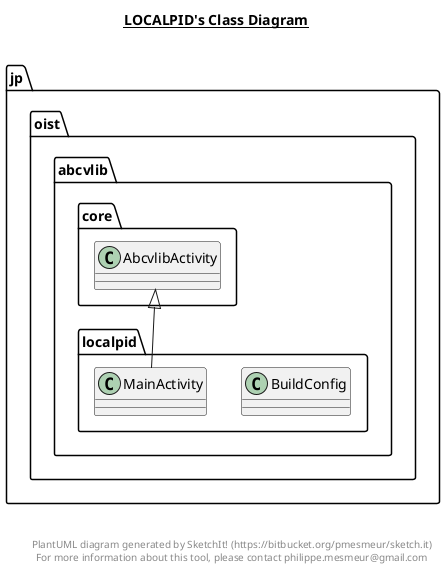 @startuml

title __LOCALPID's Class Diagram__\n

  namespace jp.oist.abcvlib {
    namespace localpid {
      class jp.oist.abcvlib.localpid.BuildConfig {
      }
    }
  }
  

  namespace jp.oist.abcvlib {
    namespace localpid {
      class jp.oist.abcvlib.localpid.MainActivity {
      }
    }
  }
  

  jp.oist.abcvlib.localpid.MainActivity -up-|> jp.oist.abcvlib.core.AbcvlibActivity


right footer


PlantUML diagram generated by SketchIt! (https://bitbucket.org/pmesmeur/sketch.it)
For more information about this tool, please contact philippe.mesmeur@gmail.com
endfooter

@enduml
